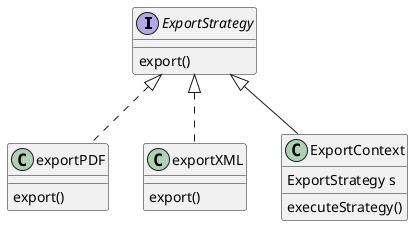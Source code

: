 @startuml
interface ExportStrategy {
    export()
}

class exportPDF {
    export()
}

class exportXML {
    export()
}
class ExportContext {
    ExportStrategy s
    executeStrategy()
}

ExportStrategy <|.. exportPDF
ExportStrategy <|.. exportXML
ExportStrategy <|-- ExportContext


@enduml